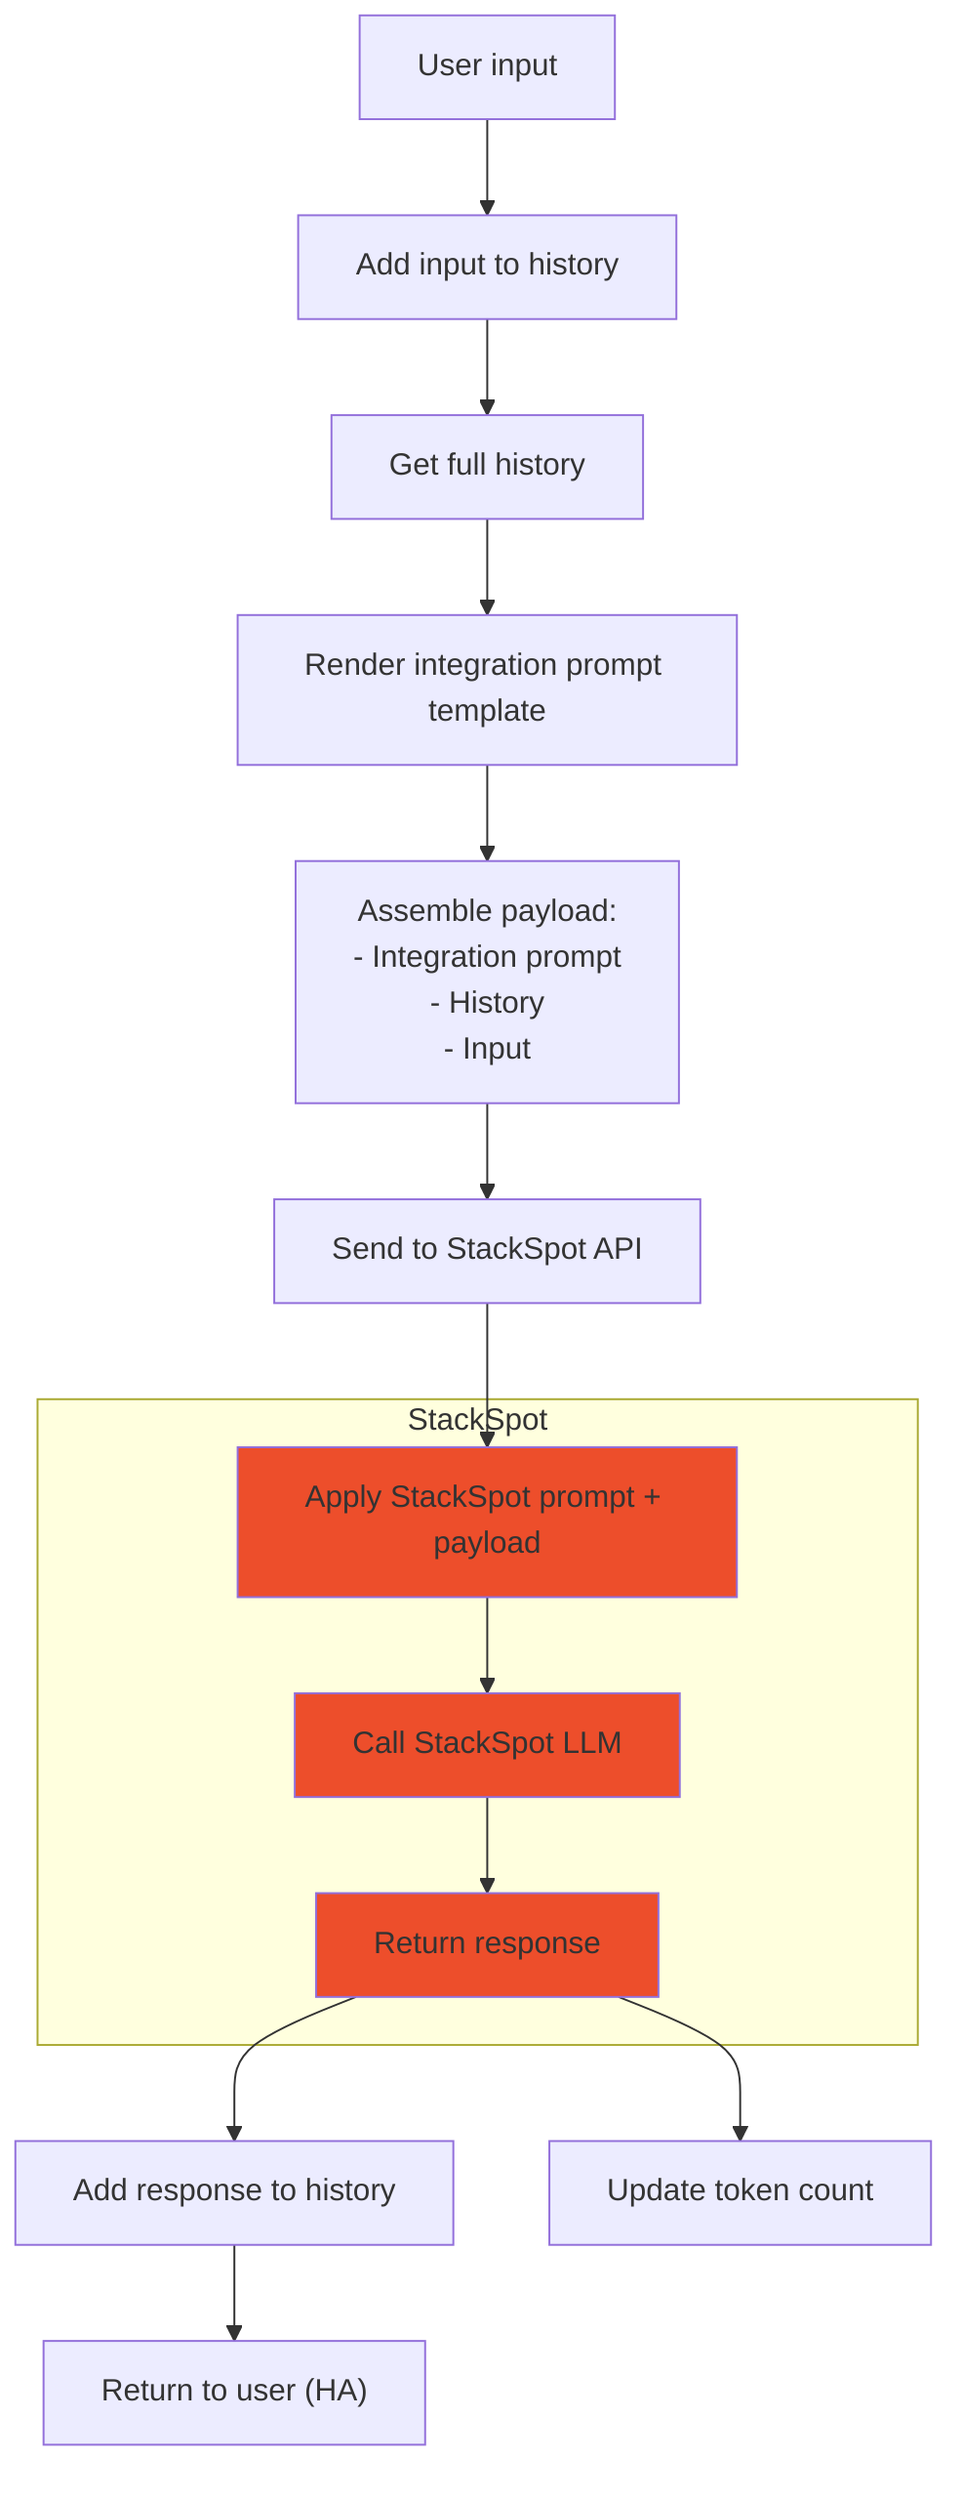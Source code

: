 flowchart TD
    user_input[User input] --> history_add_input[Add input to history]
    history_add_input --> history_get[Get full history]
    history_get --> render_prompt[Render integration prompt template]
    render_prompt --> assemble_payload[Assemble payload:<br/>- Integration prompt<br/>- History<br/>- Input]
    assemble_payload --> send_to_stackspot[Send to StackSpot API]
    send_to_stackspot --> apply_stackspot_prompt

    subgraph StackSpot
        apply_stackspot_prompt[Apply StackSpot prompt + payload]
        apply_stackspot_prompt --> call_model[Call StackSpot LLM]
        call_model --> return_response[Return response]
    end

    return_response --> history_add_response[Add response to history]
    return_response --> tokens[Update token count]
    history_add_response --> user_output["Return to user (HA)"]

    style apply_stackspot_prompt fill: #ed4e2b
    style call_model fill: #ed4e2b
    style return_response fill: #ed4e2b